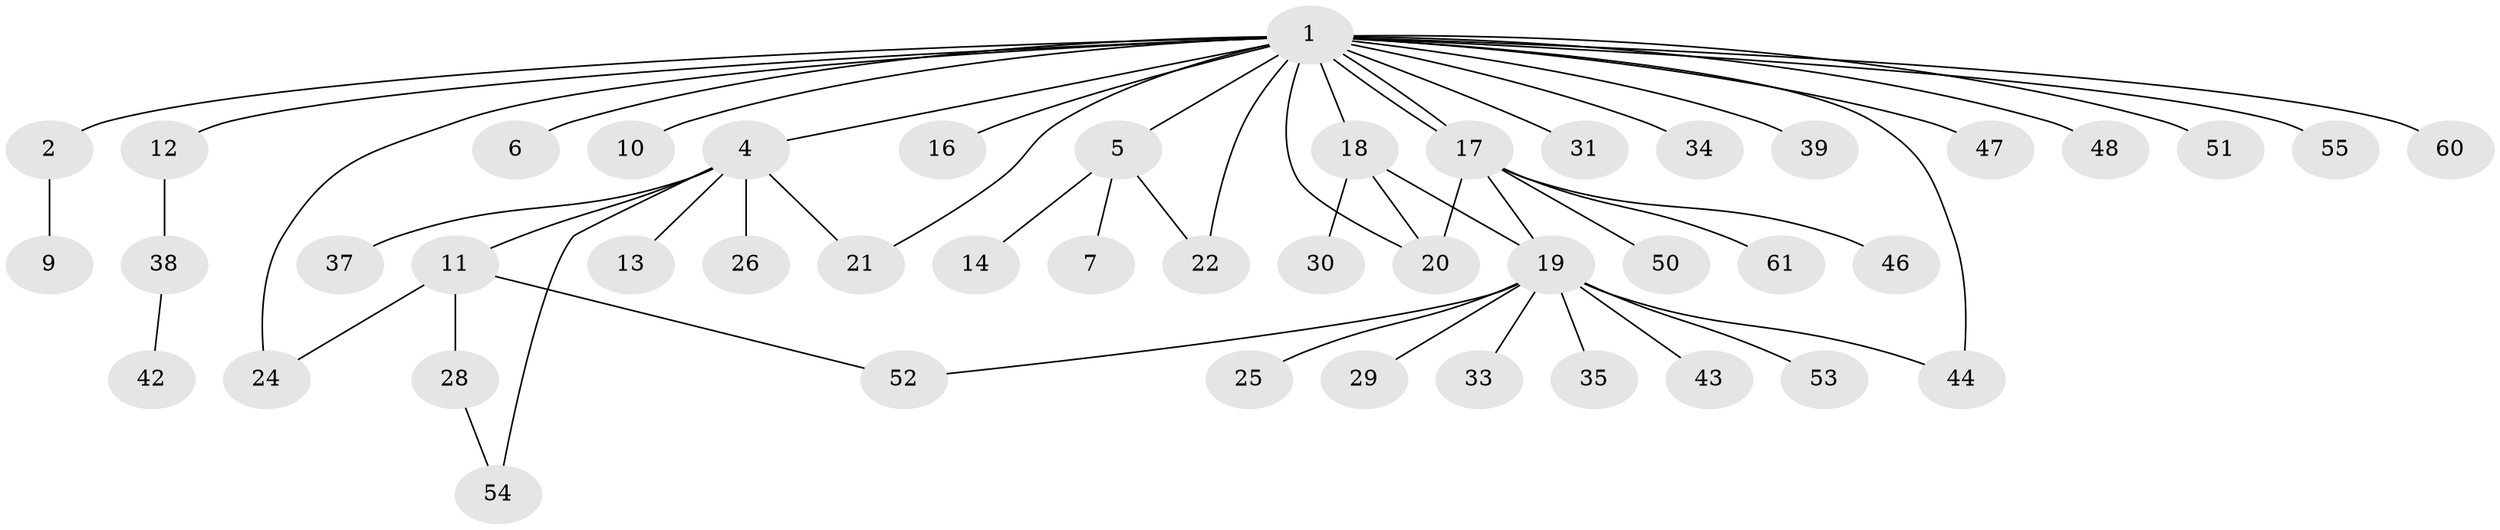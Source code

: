 // original degree distribution, {11: 0.03225806451612903, 3: 0.0967741935483871, 16: 0.016129032258064516, 8: 0.03225806451612903, 5: 0.016129032258064516, 1: 0.5645161290322581, 4: 0.03225806451612903, 2: 0.20967741935483872}
// Generated by graph-tools (version 1.1) at 2025/41/03/06/25 10:41:45]
// undirected, 46 vertices, 55 edges
graph export_dot {
graph [start="1"]
  node [color=gray90,style=filled];
  1 [super="+3"];
  2 [super="+8"];
  4 [super="+15"];
  5 [super="+49"];
  6;
  7;
  9;
  10;
  11 [super="+23"];
  12;
  13 [super="+45"];
  14;
  16;
  17 [super="+36"];
  18 [super="+27"];
  19 [super="+32"];
  20 [super="+58"];
  21;
  22;
  24 [super="+40"];
  25;
  26;
  28 [super="+59"];
  29;
  30;
  31 [super="+56"];
  33;
  34;
  35 [super="+41"];
  37;
  38 [super="+57"];
  39;
  42;
  43;
  44;
  46;
  47;
  48;
  50;
  51;
  52 [super="+62"];
  53;
  54;
  55;
  60;
  61;
  1 -- 2;
  1 -- 4;
  1 -- 5;
  1 -- 12;
  1 -- 17;
  1 -- 17;
  1 -- 20;
  1 -- 22;
  1 -- 24 [weight=2];
  1 -- 34;
  1 -- 6;
  1 -- 39;
  1 -- 10;
  1 -- 44;
  1 -- 47;
  1 -- 16;
  1 -- 48;
  1 -- 18;
  1 -- 51;
  1 -- 21;
  1 -- 55;
  1 -- 60;
  1 -- 31;
  2 -- 9;
  4 -- 11;
  4 -- 13;
  4 -- 21;
  4 -- 26;
  4 -- 37;
  4 -- 54;
  5 -- 7;
  5 -- 14;
  5 -- 22;
  11 -- 28;
  11 -- 52;
  11 -- 24;
  12 -- 38;
  17 -- 19;
  17 -- 20;
  17 -- 46;
  17 -- 50;
  17 -- 61;
  18 -- 30;
  18 -- 19;
  18 -- 20;
  19 -- 25;
  19 -- 29;
  19 -- 33;
  19 -- 35;
  19 -- 43;
  19 -- 44;
  19 -- 53;
  19 -- 52;
  28 -- 54;
  38 -- 42;
}
